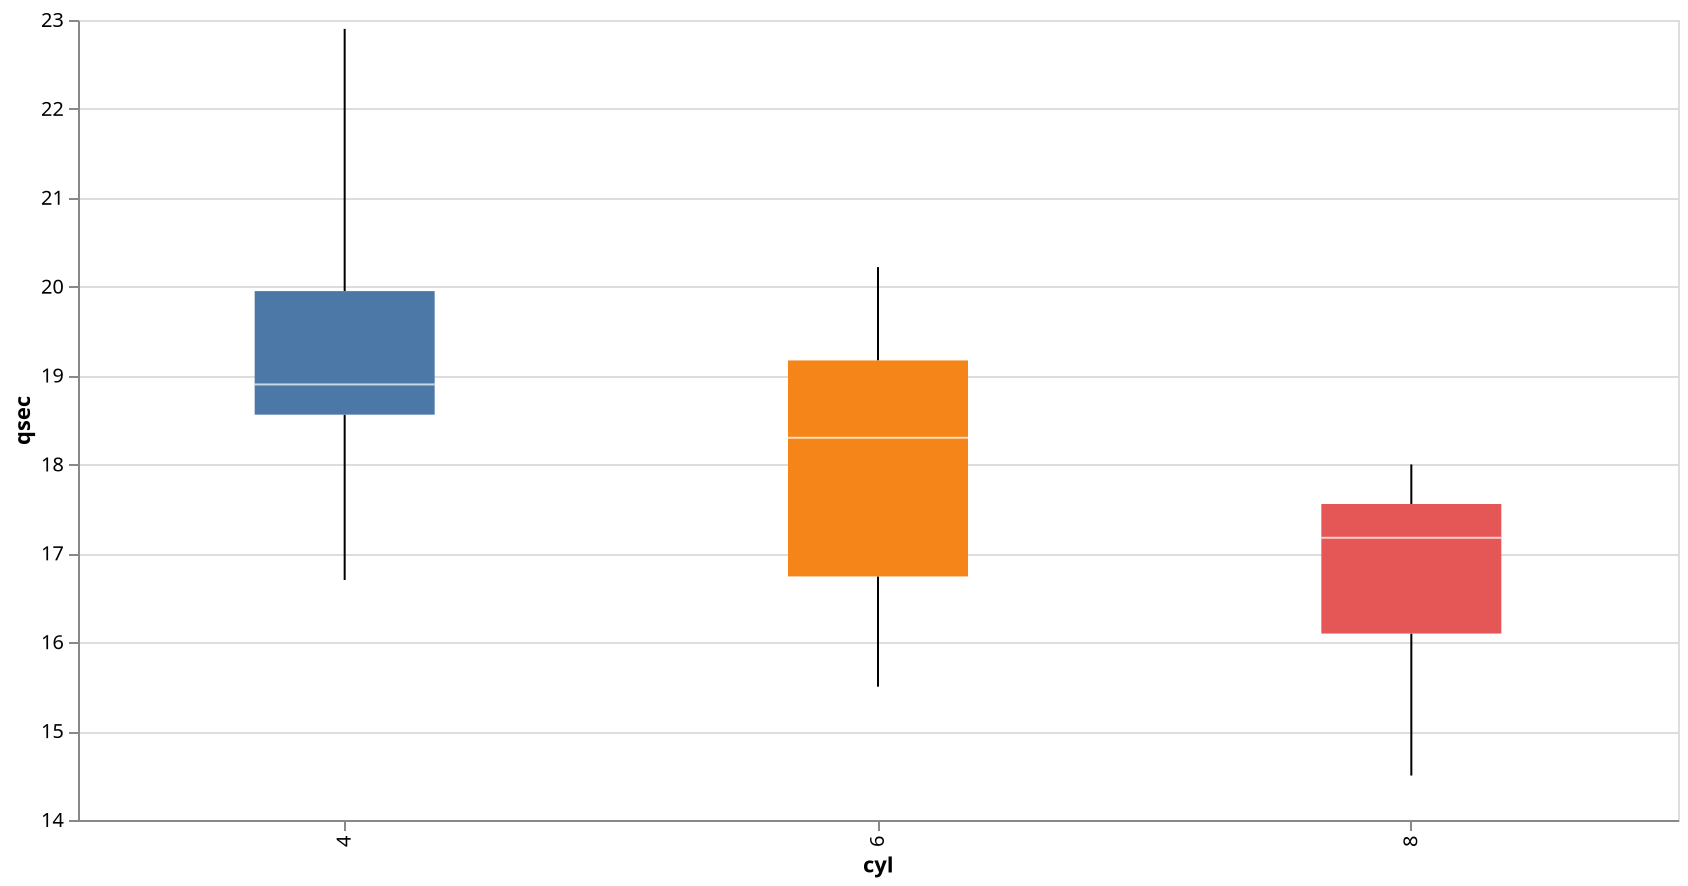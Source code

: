 {
  "$schema": "https://vega.github.io/schema/vega-lite/v5.json",
  "description": "A vertical box plot showing median, min, and max block hours.",
  "width": 800,
  "height": 400,
  "data": {
    "values": [
      {
        "cyl": 6,
        "qsec": 16.46
      },
      {
        "cyl": 6,
        "qsec": 17.02
      },
      {
        "cyl": 4,
        "qsec": 18.61
      },
      {
        "cyl": 6,
        "qsec": 19.44
      },
      {
        "cyl": 8,
        "qsec": 17.02
      },
      {
        "cyl": 6,
        "qsec": 20.22
      },
      {
        "cyl": 8,
        "qsec": 15.84
      },
      {
        "cyl": 4,
        "qsec": 20
      },
      {
        "cyl": 4,
        "qsec": 22.9
      },
      {
        "cyl": 6,
        "qsec": 18.3
      },
      {
        "cyl": 6,
        "qsec": 18.9
      },
      {
        "cyl": 8,
        "qsec": 17.4
      },
      {
        "cyl": 8,
        "qsec": 17.6
      },
      {
        "cyl": 8,
        "qsec": 18
      },
      {
        "cyl": 8,
        "qsec": 17.98
      },
      {
        "cyl": 8,
        "qsec": 17.82
      },
      {
        "cyl": 8,
        "qsec": 17.42
      },
      {
        "cyl": 4,
        "qsec": 19.47
      },
      {
        "cyl": 4,
        "qsec": 18.52
      },
      {
        "cyl": 4,
        "qsec": 19.9
      },
      {
        "cyl": 4,
        "qsec": 20.01
      },
      {
        "cyl": 8,
        "qsec": 16.87
      },
      {
        "cyl": 8,
        "qsec": 17.3
      },
      {
        "cyl": 8,
        "qsec": 15.41
      },
      {
        "cyl": 8,
        "qsec": 17.05
      },
      {
        "cyl": 4,
        "qsec": 18.9
      },
      {
        "cyl": 4,
        "qsec": 16.7
      },
      {
        "cyl": 4,
        "qsec": 16.9
      },
      {
        "cyl": 8,
        "qsec": 14.5
      },
      {
        "cyl": 6,
        "qsec": 15.5
      },
      {
        "cyl": 8,
        "qsec": 14.6
      },
      {
        "cyl": 4,
        "qsec": 18.6
      }
    ]
  },
  "mark": {
    "type": "boxplot",
    "extent": "min-max"
  },
  "encoding": {
    "x": {
      "field": "cyl",
      "type": "nominal"
    },
    "color": {
      "field": "cyl",
      "type": "nominal",
      "legend": null
    },
    "y": {
      "field": "qsec",
      "type": "quantitative",
      "scale": {
        "zero": false
      }
    },
    "size": {
      "value": 90
    }
  }
}
